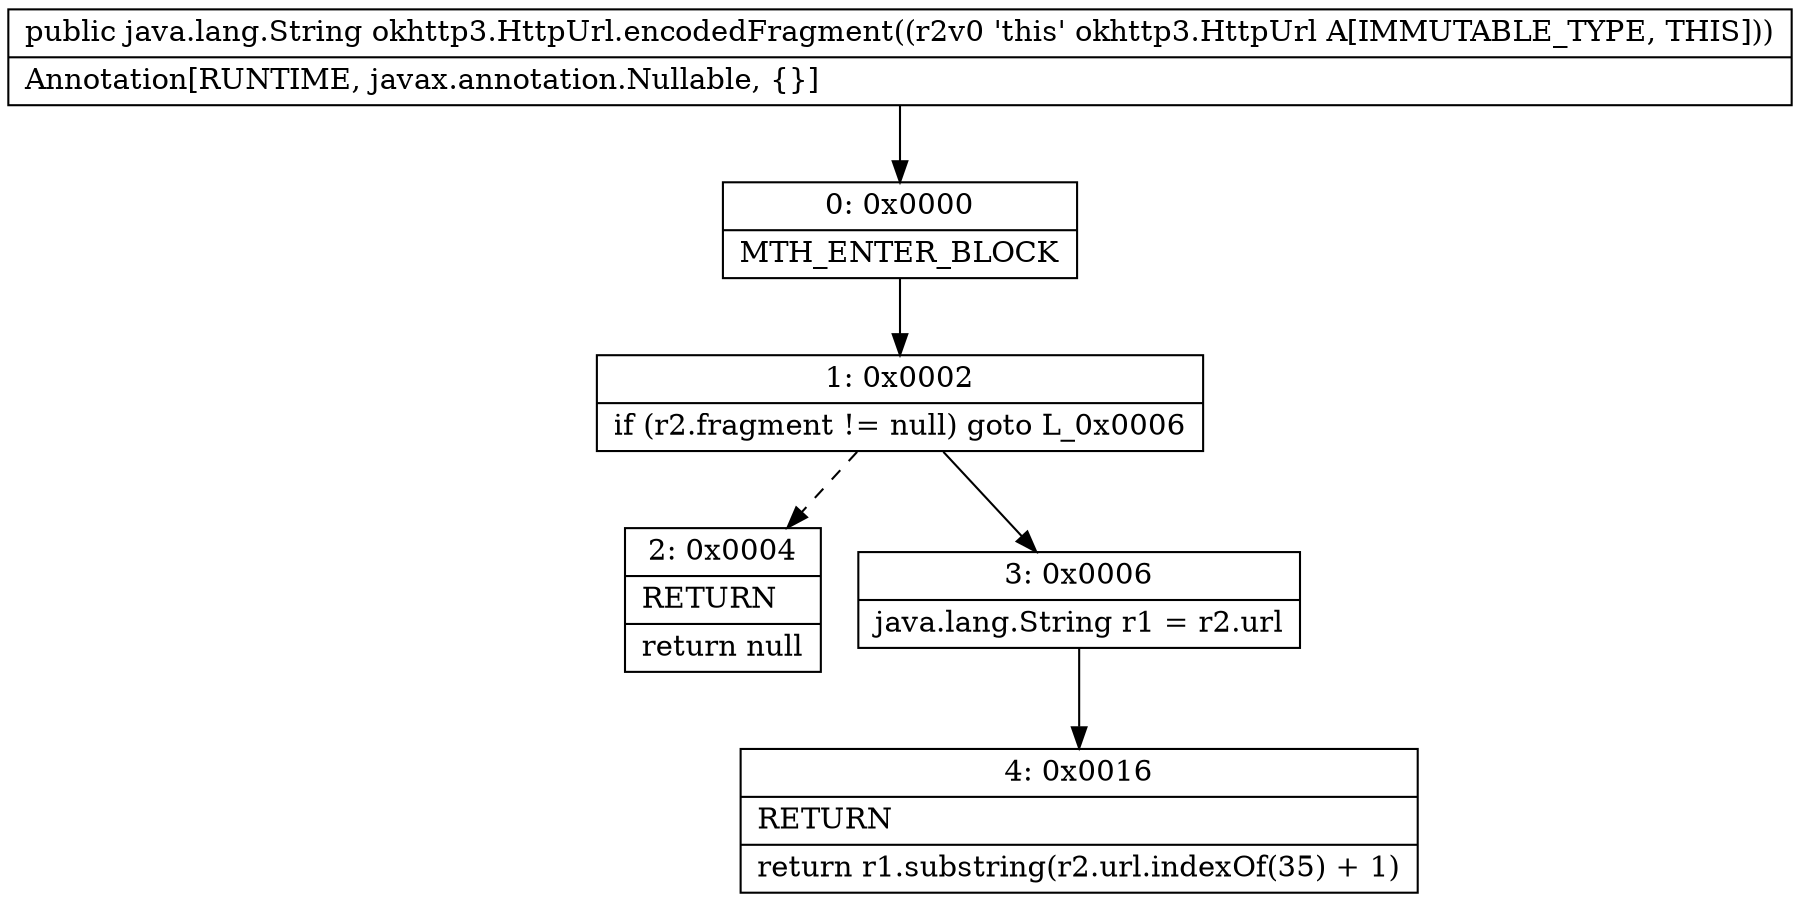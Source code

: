 digraph "CFG forokhttp3.HttpUrl.encodedFragment()Ljava\/lang\/String;" {
Node_0 [shape=record,label="{0\:\ 0x0000|MTH_ENTER_BLOCK\l}"];
Node_1 [shape=record,label="{1\:\ 0x0002|if (r2.fragment != null) goto L_0x0006\l}"];
Node_2 [shape=record,label="{2\:\ 0x0004|RETURN\l|return null\l}"];
Node_3 [shape=record,label="{3\:\ 0x0006|java.lang.String r1 = r2.url\l}"];
Node_4 [shape=record,label="{4\:\ 0x0016|RETURN\l|return r1.substring(r2.url.indexOf(35) + 1)\l}"];
MethodNode[shape=record,label="{public java.lang.String okhttp3.HttpUrl.encodedFragment((r2v0 'this' okhttp3.HttpUrl A[IMMUTABLE_TYPE, THIS]))  | Annotation[RUNTIME, javax.annotation.Nullable, \{\}]\l}"];
MethodNode -> Node_0;
Node_0 -> Node_1;
Node_1 -> Node_2[style=dashed];
Node_1 -> Node_3;
Node_3 -> Node_4;
}

